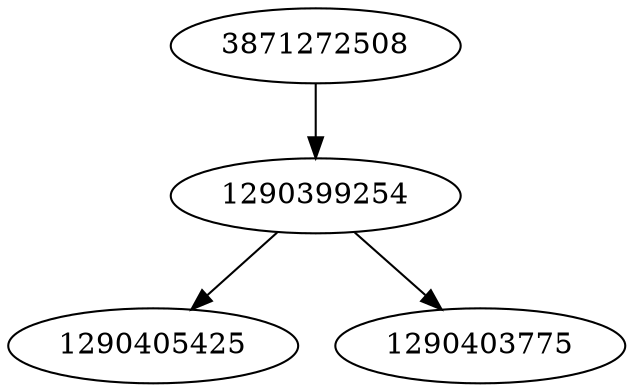 strict digraph  {
1290405425;
3871272508;
1290399254;
1290403775;
3871272508 -> 1290399254;
1290399254 -> 1290403775;
1290399254 -> 1290405425;
}
